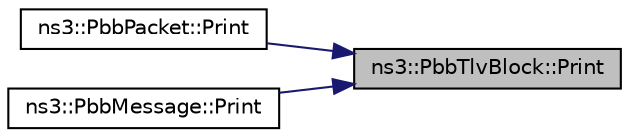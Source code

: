 digraph "ns3::PbbTlvBlock::Print"
{
 // LATEX_PDF_SIZE
  edge [fontname="Helvetica",fontsize="10",labelfontname="Helvetica",labelfontsize="10"];
  node [fontname="Helvetica",fontsize="10",shape=record];
  rankdir="RL";
  Node1 [label="ns3::PbbTlvBlock::Print",height=0.2,width=0.4,color="black", fillcolor="grey75", style="filled", fontcolor="black",tooltip="Pretty-prints the contents of this block."];
  Node1 -> Node2 [dir="back",color="midnightblue",fontsize="10",style="solid",fontname="Helvetica"];
  Node2 [label="ns3::PbbPacket::Print",height=0.2,width=0.4,color="black", fillcolor="white", style="filled",URL="$classns3_1_1_pbb_packet.html#af1c29b6555f6a497dcb0a2788d5c36b5",tooltip="Pretty-prints the contents of this block."];
  Node1 -> Node3 [dir="back",color="midnightblue",fontsize="10",style="solid",fontname="Helvetica"];
  Node3 [label="ns3::PbbMessage::Print",height=0.2,width=0.4,color="black", fillcolor="white", style="filled",URL="$classns3_1_1_pbb_message.html#adb50458afbb83c7ac86dcd9e1e266b45",tooltip="Pretty-prints the contents of this message, with specified indentation."];
}
